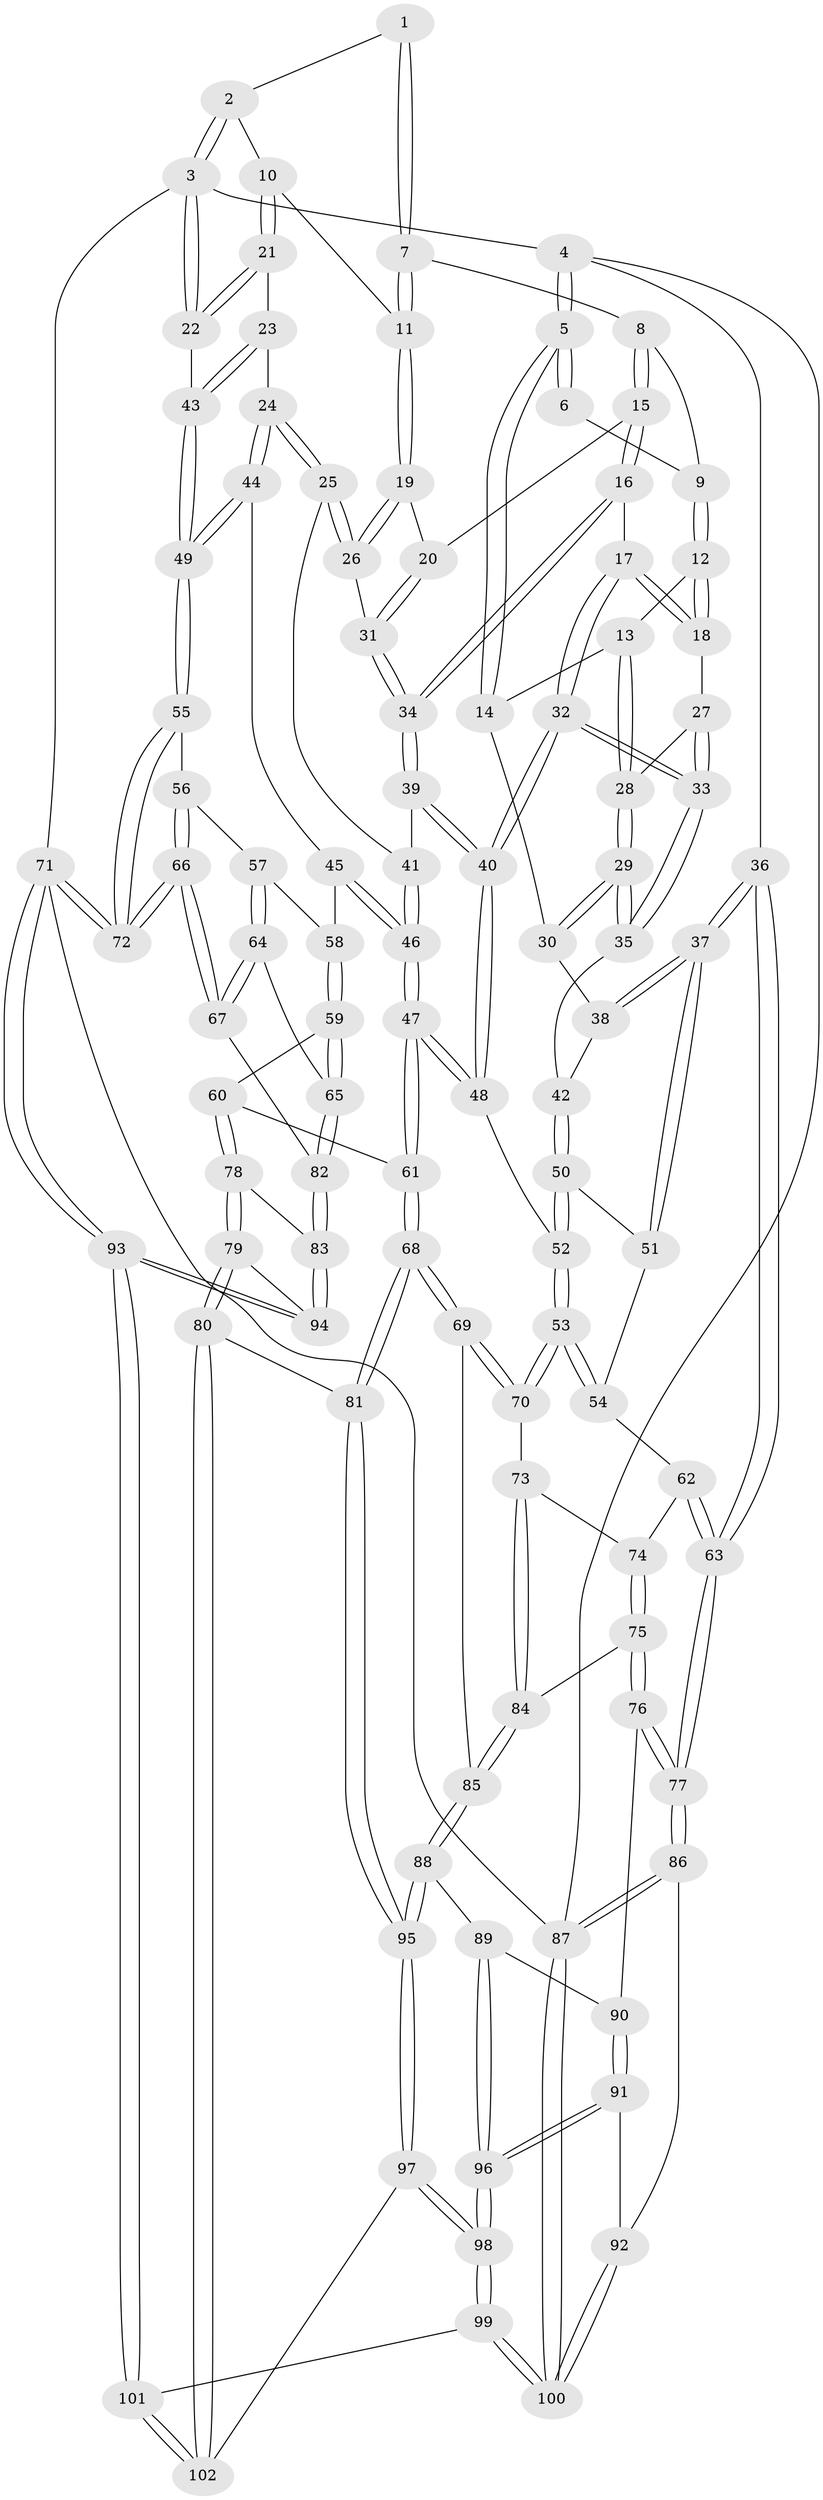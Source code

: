 // coarse degree distribution, {2: 0.1, 4: 0.3, 3: 0.3333333333333333, 6: 0.06666666666666667, 7: 0.06666666666666667, 5: 0.06666666666666667, 10: 0.03333333333333333, 8: 0.03333333333333333}
// Generated by graph-tools (version 1.1) at 2025/06/03/04/25 22:06:18]
// undirected, 102 vertices, 252 edges
graph export_dot {
graph [start="1"]
  node [color=gray90,style=filled];
  1 [pos="+0.6611878955697605+0"];
  2 [pos="+0.6820595603365819+0"];
  3 [pos="+1+0"];
  4 [pos="+0+0"];
  5 [pos="+0+0"];
  6 [pos="+0.3114910730471752+0"];
  7 [pos="+0.5424818705769976+0.10833452548209425"];
  8 [pos="+0.38564946684249285+0.09212838673033154"];
  9 [pos="+0.3653579450582176+0.08162834057170892"];
  10 [pos="+0.7803783265200687+0.11486051934547631"];
  11 [pos="+0.5517558998149379+0.1285262087203159"];
  12 [pos="+0.25753837050161604+0.17709118032562665"];
  13 [pos="+0.15154987033648276+0.16994523512225315"];
  14 [pos="+0.14280216895585263+0.16889283991042886"];
  15 [pos="+0.4300445652237878+0.26291232849933327"];
  16 [pos="+0.4178822512700026+0.2744815646448504"];
  17 [pos="+0.38414376642738873+0.2995730203624608"];
  18 [pos="+0.30096214211620587+0.24732997250473557"];
  19 [pos="+0.5622801938131783+0.21233064130909782"];
  20 [pos="+0.4652553928988194+0.2541421470429827"];
  21 [pos="+0.7967844851445114+0.14072826724376802"];
  22 [pos="+1+0"];
  23 [pos="+0.8113138339410478+0.2601622779376628"];
  24 [pos="+0.7653357992840907+0.3196035679936336"];
  25 [pos="+0.7271885830625229+0.3176271958762504"];
  26 [pos="+0.5697083826383845+0.21964560249782034"];
  27 [pos="+0.26356117092172315+0.30696834832085407"];
  28 [pos="+0.2403326980257988+0.3251078279361777"];
  29 [pos="+0.21271013359651011+0.3584520950819905"];
  30 [pos="+0.12745095509588306+0.29041371109172404"];
  31 [pos="+0.5169502145469866+0.3581263335268758"];
  32 [pos="+0.37681179563940553+0.4635172421109336"];
  33 [pos="+0.3542481571253019+0.46020180802808935"];
  34 [pos="+0.5162703421268661+0.3646182442074183"];
  35 [pos="+0.2391620304803796+0.45357252203234966"];
  36 [pos="+0+0.5152443156361132"];
  37 [pos="+0+0.5040688441091042"];
  38 [pos="+0.09382928323944528+0.33000598940084214"];
  39 [pos="+0.5210186896577457+0.4125277225947269"];
  40 [pos="+0.4342702530517443+0.517808694466002"];
  41 [pos="+0.6961485774496187+0.33795840245993647"];
  42 [pos="+0.21068861638484962+0.46879053612591154"];
  43 [pos="+1+0.22725060321329787"];
  44 [pos="+0.788076776882354+0.3937227438390494"];
  45 [pos="+0.7769323312163214+0.5229991060740004"];
  46 [pos="+0.5594318512764463+0.5674607042222282"];
  47 [pos="+0.4921906387626743+0.5956934100830255"];
  48 [pos="+0.4465975370204906+0.553017473681106"];
  49 [pos="+1+0.5052099579865211"];
  50 [pos="+0.19956973038057732+0.4773640827017902"];
  51 [pos="+0.1854428491830271+0.48746262204920926"];
  52 [pos="+0.2995525301479301+0.6437427485054279"];
  53 [pos="+0.2695670469938392+0.6641107187965348"];
  54 [pos="+0.19895612996607318+0.6244162162187081"];
  55 [pos="+1+0.5397165308627402"];
  56 [pos="+1+0.5915669420664126"];
  57 [pos="+0.926797249587795+0.6111896857725412"];
  58 [pos="+0.7936146076497709+0.5542193606799226"];
  59 [pos="+0.7373584796694143+0.6990182231851454"];
  60 [pos="+0.5932654367864795+0.700737008848273"];
  61 [pos="+0.5058933477590631+0.6433371635066202"];
  62 [pos="+0.0917486607479203+0.6640043353299903"];
  63 [pos="+0+0.5869244244873019"];
  64 [pos="+0.9115936215818717+0.667165648484548"];
  65 [pos="+0.7872456663448204+0.7811621893339741"];
  66 [pos="+0.9625621207693176+0.821063725797472"];
  67 [pos="+0.9531397451608041+0.8148766035550282"];
  68 [pos="+0.4286312729310259+0.8134478310923462"];
  69 [pos="+0.42544795248014394+0.8128828452895659"];
  70 [pos="+0.2616246798698811+0.7353733095376163"];
  71 [pos="+1+1"];
  72 [pos="+1+1"];
  73 [pos="+0.25558205278113205+0.741597279399598"];
  74 [pos="+0.1072762613035757+0.6874416147383313"];
  75 [pos="+0.14593694111192304+0.7886165229828723"];
  76 [pos="+0.12090795392722546+0.8167784288490046"];
  77 [pos="+0+0.8149740060304217"];
  78 [pos="+0.6198353622172008+0.8074665066566674"];
  79 [pos="+0.583461980897302+0.9181889365488987"];
  80 [pos="+0.5704760257607057+0.9294012885298643"];
  81 [pos="+0.4428130731780019+0.8611070935424455"];
  82 [pos="+0.7893325484974163+0.7938102234166272"];
  83 [pos="+0.7763082350872886+0.8217185324870394"];
  84 [pos="+0.23122966312801235+0.7781629537888111"];
  85 [pos="+0.25087911339853547+0.8651425685038443"];
  86 [pos="+0+0.8309191890386214"];
  87 [pos="+0+1"];
  88 [pos="+0.24661013808503798+0.8819265113407072"];
  89 [pos="+0.22008516645795909+0.8834234869083248"];
  90 [pos="+0.1290558754621215+0.8409647796061199"];
  91 [pos="+0.12225416633349084+0.9298287909239632"];
  92 [pos="+0.07693808129338338+0.9257121067982458"];
  93 [pos="+1+1"];
  94 [pos="+0.7688345997407364+0.8935668736756649"];
  95 [pos="+0.3068728928919652+1"];
  96 [pos="+0.12303808165450064+0.9305421109611978"];
  97 [pos="+0.306409067186029+1"];
  98 [pos="+0.2605110587537656+1"];
  99 [pos="+0.2595526423512803+1"];
  100 [pos="+0+1"];
  101 [pos="+0.6158632883733149+1"];
  102 [pos="+0.5721451632241876+0.9489140014800391"];
  1 -- 2;
  1 -- 7;
  1 -- 7;
  2 -- 3;
  2 -- 3;
  2 -- 10;
  3 -- 4;
  3 -- 22;
  3 -- 22;
  3 -- 71;
  4 -- 5;
  4 -- 5;
  4 -- 36;
  4 -- 87;
  5 -- 6;
  5 -- 6;
  5 -- 14;
  5 -- 14;
  6 -- 9;
  7 -- 8;
  7 -- 11;
  7 -- 11;
  8 -- 9;
  8 -- 15;
  8 -- 15;
  9 -- 12;
  9 -- 12;
  10 -- 11;
  10 -- 21;
  10 -- 21;
  11 -- 19;
  11 -- 19;
  12 -- 13;
  12 -- 18;
  12 -- 18;
  13 -- 14;
  13 -- 28;
  13 -- 28;
  14 -- 30;
  15 -- 16;
  15 -- 16;
  15 -- 20;
  16 -- 17;
  16 -- 34;
  16 -- 34;
  17 -- 18;
  17 -- 18;
  17 -- 32;
  17 -- 32;
  18 -- 27;
  19 -- 20;
  19 -- 26;
  19 -- 26;
  20 -- 31;
  20 -- 31;
  21 -- 22;
  21 -- 22;
  21 -- 23;
  22 -- 43;
  23 -- 24;
  23 -- 43;
  23 -- 43;
  24 -- 25;
  24 -- 25;
  24 -- 44;
  24 -- 44;
  25 -- 26;
  25 -- 26;
  25 -- 41;
  26 -- 31;
  27 -- 28;
  27 -- 33;
  27 -- 33;
  28 -- 29;
  28 -- 29;
  29 -- 30;
  29 -- 30;
  29 -- 35;
  29 -- 35;
  30 -- 38;
  31 -- 34;
  31 -- 34;
  32 -- 33;
  32 -- 33;
  32 -- 40;
  32 -- 40;
  33 -- 35;
  33 -- 35;
  34 -- 39;
  34 -- 39;
  35 -- 42;
  36 -- 37;
  36 -- 37;
  36 -- 63;
  36 -- 63;
  37 -- 38;
  37 -- 38;
  37 -- 51;
  37 -- 51;
  38 -- 42;
  39 -- 40;
  39 -- 40;
  39 -- 41;
  40 -- 48;
  40 -- 48;
  41 -- 46;
  41 -- 46;
  42 -- 50;
  42 -- 50;
  43 -- 49;
  43 -- 49;
  44 -- 45;
  44 -- 49;
  44 -- 49;
  45 -- 46;
  45 -- 46;
  45 -- 58;
  46 -- 47;
  46 -- 47;
  47 -- 48;
  47 -- 48;
  47 -- 61;
  47 -- 61;
  48 -- 52;
  49 -- 55;
  49 -- 55;
  50 -- 51;
  50 -- 52;
  50 -- 52;
  51 -- 54;
  52 -- 53;
  52 -- 53;
  53 -- 54;
  53 -- 54;
  53 -- 70;
  53 -- 70;
  54 -- 62;
  55 -- 56;
  55 -- 72;
  55 -- 72;
  56 -- 57;
  56 -- 66;
  56 -- 66;
  57 -- 58;
  57 -- 64;
  57 -- 64;
  58 -- 59;
  58 -- 59;
  59 -- 60;
  59 -- 65;
  59 -- 65;
  60 -- 61;
  60 -- 78;
  60 -- 78;
  61 -- 68;
  61 -- 68;
  62 -- 63;
  62 -- 63;
  62 -- 74;
  63 -- 77;
  63 -- 77;
  64 -- 65;
  64 -- 67;
  64 -- 67;
  65 -- 82;
  65 -- 82;
  66 -- 67;
  66 -- 67;
  66 -- 72;
  66 -- 72;
  67 -- 82;
  68 -- 69;
  68 -- 69;
  68 -- 81;
  68 -- 81;
  69 -- 70;
  69 -- 70;
  69 -- 85;
  70 -- 73;
  71 -- 72;
  71 -- 72;
  71 -- 93;
  71 -- 93;
  71 -- 87;
  73 -- 74;
  73 -- 84;
  73 -- 84;
  74 -- 75;
  74 -- 75;
  75 -- 76;
  75 -- 76;
  75 -- 84;
  76 -- 77;
  76 -- 77;
  76 -- 90;
  77 -- 86;
  77 -- 86;
  78 -- 79;
  78 -- 79;
  78 -- 83;
  79 -- 80;
  79 -- 80;
  79 -- 94;
  80 -- 81;
  80 -- 102;
  80 -- 102;
  81 -- 95;
  81 -- 95;
  82 -- 83;
  82 -- 83;
  83 -- 94;
  83 -- 94;
  84 -- 85;
  84 -- 85;
  85 -- 88;
  85 -- 88;
  86 -- 87;
  86 -- 87;
  86 -- 92;
  87 -- 100;
  87 -- 100;
  88 -- 89;
  88 -- 95;
  88 -- 95;
  89 -- 90;
  89 -- 96;
  89 -- 96;
  90 -- 91;
  90 -- 91;
  91 -- 92;
  91 -- 96;
  91 -- 96;
  92 -- 100;
  92 -- 100;
  93 -- 94;
  93 -- 94;
  93 -- 101;
  93 -- 101;
  95 -- 97;
  95 -- 97;
  96 -- 98;
  96 -- 98;
  97 -- 98;
  97 -- 98;
  97 -- 102;
  98 -- 99;
  98 -- 99;
  99 -- 100;
  99 -- 100;
  99 -- 101;
  101 -- 102;
  101 -- 102;
}
